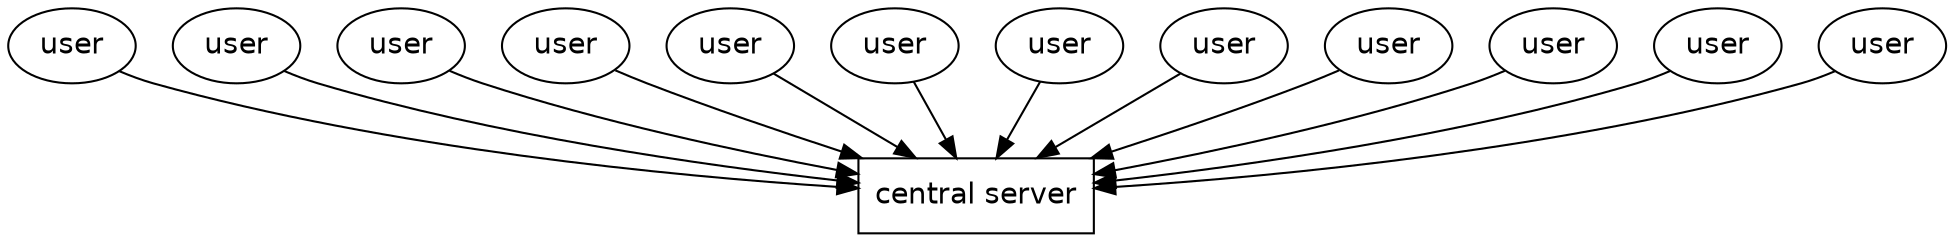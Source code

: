digraph G {
    node [label=user, fontname="Helvetica"]
    a [label="central server", shape=box];
    b -> a;
    c -> a;
    d -> a;
    e -> a;
    f -> a;
    g -> a;
    h -> a;
    i -> a;
    j -> a;
    k -> a;
    l -> a;
    m -> a;    
}
